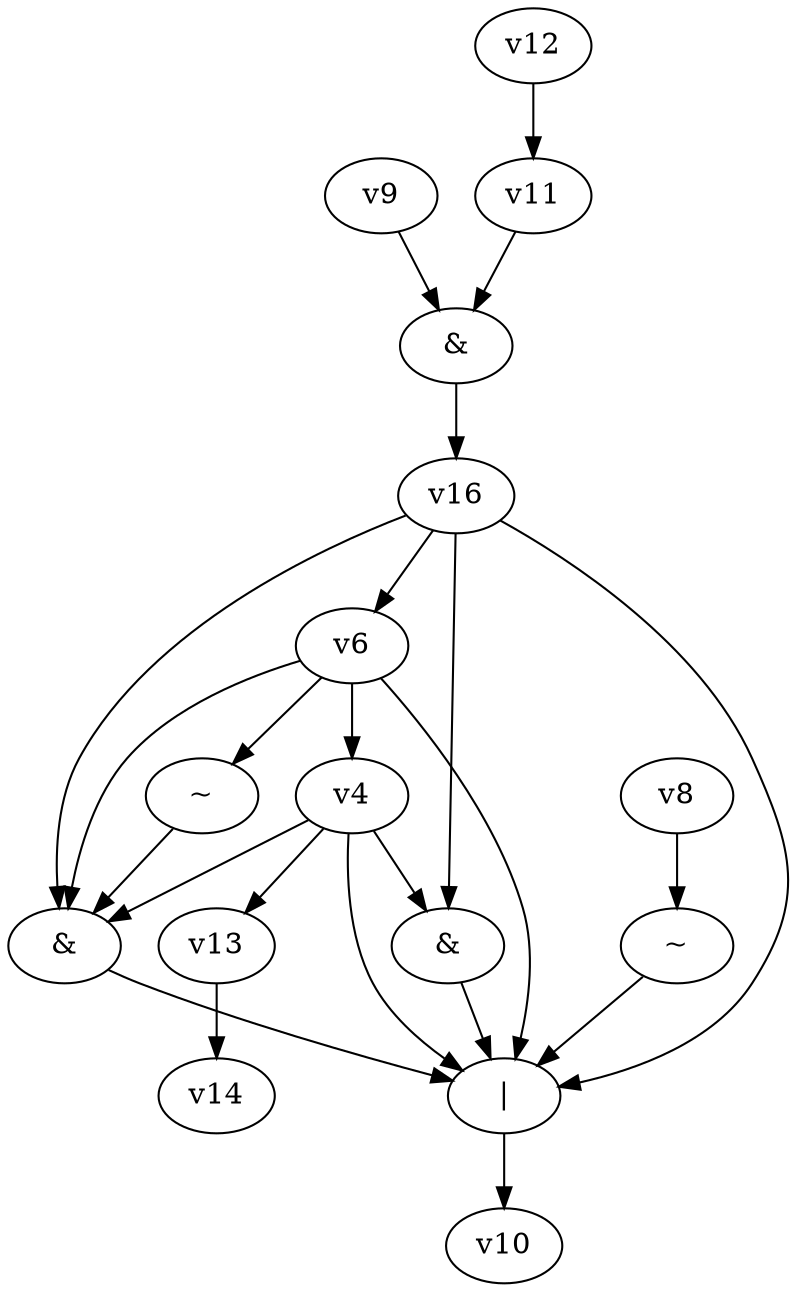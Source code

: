digraph G { 
v0 [label="|"]; 
v1 [label="&"]; 
v2 [label="~"]; 
v3 [label="&"]; 
v5 [label="~"]; 
v15 [label="&"]; 
v0 -> v10;
v1 -> v0;
v2 -> v0;
v3 -> v0;
v4 -> v0;
v4 -> v1;
v4 -> v3;
v4 -> v13 -> v14;
v5 -> v1;
v6 -> v0;
v6 -> v1;
v6 -> v4;
v6 -> v5;
v8 -> v2;
v9 -> v15 -> v16;
v11 -> v15;
v12 -> v11;
v16 -> v0;
v16 -> v1;
v16 -> v3;
v16 -> v6;
}